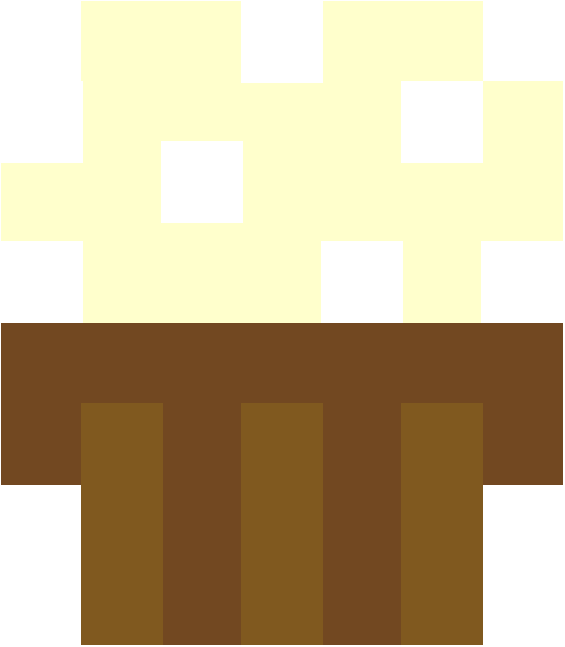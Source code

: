 <mxfile>
    <diagram id="XOdOyd93Dbi8DZtIPBH_" name="Page-1">
        <mxGraphModel dx="410" dy="359" grid="1" gridSize="10" guides="1" tooltips="1" connect="1" arrows="1" fold="1" page="1" pageScale="1" pageWidth="400" pageHeight="400" math="0" shadow="0">
            <root>
                <mxCell id="0"/>
                <mxCell id="1" parent="0"/>
                <mxCell id="2" value="" style="whiteSpace=wrap;html=1;strokeColor=#724821;fillColor=#724821;" vertex="1" parent="1">
                    <mxGeometry x="58" y="201" width="280" height="80" as="geometry"/>
                </mxCell>
                <mxCell id="3" value="" style="whiteSpace=wrap;html=1;strokeColor=#724821;fillColor=#724821;" vertex="1" parent="1">
                    <mxGeometry x="98" y="281" width="200" height="80" as="geometry"/>
                </mxCell>
                <mxCell id="4" value="" style="whiteSpace=wrap;html=1;strokeColor=#FFFFCC;fillColor=#FFFFCC;" vertex="1" parent="1">
                    <mxGeometry x="58" y="80" width="280" height="120" as="geometry"/>
                </mxCell>
                <mxCell id="5" value="" style="whiteSpace=wrap;html=1;strokeColor=#FFFFCC;fillColor=#FFFFCC;" vertex="1" parent="1">
                    <mxGeometry x="98" y="40" width="200" height="40" as="geometry"/>
                </mxCell>
                <mxCell id="6" value="" style="whiteSpace=wrap;html=1;fillColor=#80591F;strokeColor=#80591F;" vertex="1" parent="1">
                    <mxGeometry x="98" y="241" width="40" height="120" as="geometry"/>
                </mxCell>
                <mxCell id="7" value="" style="whiteSpace=wrap;html=1;fillColor=#80591F;strokeColor=#80591F;" vertex="1" parent="1">
                    <mxGeometry x="178" y="241" width="40" height="120" as="geometry"/>
                </mxCell>
                <mxCell id="8" value="" style="whiteSpace=wrap;html=1;fillColor=#80591F;strokeColor=#80591F;" vertex="1" parent="1">
                    <mxGeometry x="258" y="241" width="40" height="120" as="geometry"/>
                </mxCell>
                <mxCell id="12" value="" style="whiteSpace=wrap;html=1;strokeColor=#FFFFFF;fillColor=#FFFFFF;" vertex="1" parent="1">
                    <mxGeometry x="178" y="40" width="40" height="40" as="geometry"/>
                </mxCell>
                <mxCell id="23" value="" style="whiteSpace=wrap;html=1;strokeColor=#FFFFFF;fillColor=#FFFFFF;" vertex="1" parent="1">
                    <mxGeometry x="258" y="80" width="40" height="40" as="geometry"/>
                </mxCell>
                <mxCell id="24" value="" style="whiteSpace=wrap;html=1;strokeColor=#FFFFFF;fillColor=#FFFFFF;" vertex="1" parent="1">
                    <mxGeometry x="298" y="160" width="40" height="40" as="geometry"/>
                </mxCell>
                <mxCell id="25" value="" style="whiteSpace=wrap;html=1;strokeColor=#FFFFFF;fillColor=#FFFFFF;" vertex="1" parent="1">
                    <mxGeometry x="218" y="160" width="40" height="40" as="geometry"/>
                </mxCell>
                <mxCell id="26" value="" style="whiteSpace=wrap;html=1;strokeColor=#FFFFFF;fillColor=#FFFFFF;" vertex="1" parent="1">
                    <mxGeometry x="58" y="160" width="40" height="40" as="geometry"/>
                </mxCell>
                <mxCell id="27" value="" style="whiteSpace=wrap;html=1;strokeColor=#FFFFFF;fillColor=#FFFFFF;" vertex="1" parent="1">
                    <mxGeometry x="138" y="110" width="40" height="40" as="geometry"/>
                </mxCell>
                <mxCell id="28" value="" style="whiteSpace=wrap;html=1;strokeColor=#FFFFFF;fillColor=#FFFFFF;" vertex="1" parent="1">
                    <mxGeometry x="58" y="80" width="40" height="40" as="geometry"/>
                </mxCell>
            </root>
        </mxGraphModel>
    </diagram>
</mxfile>
